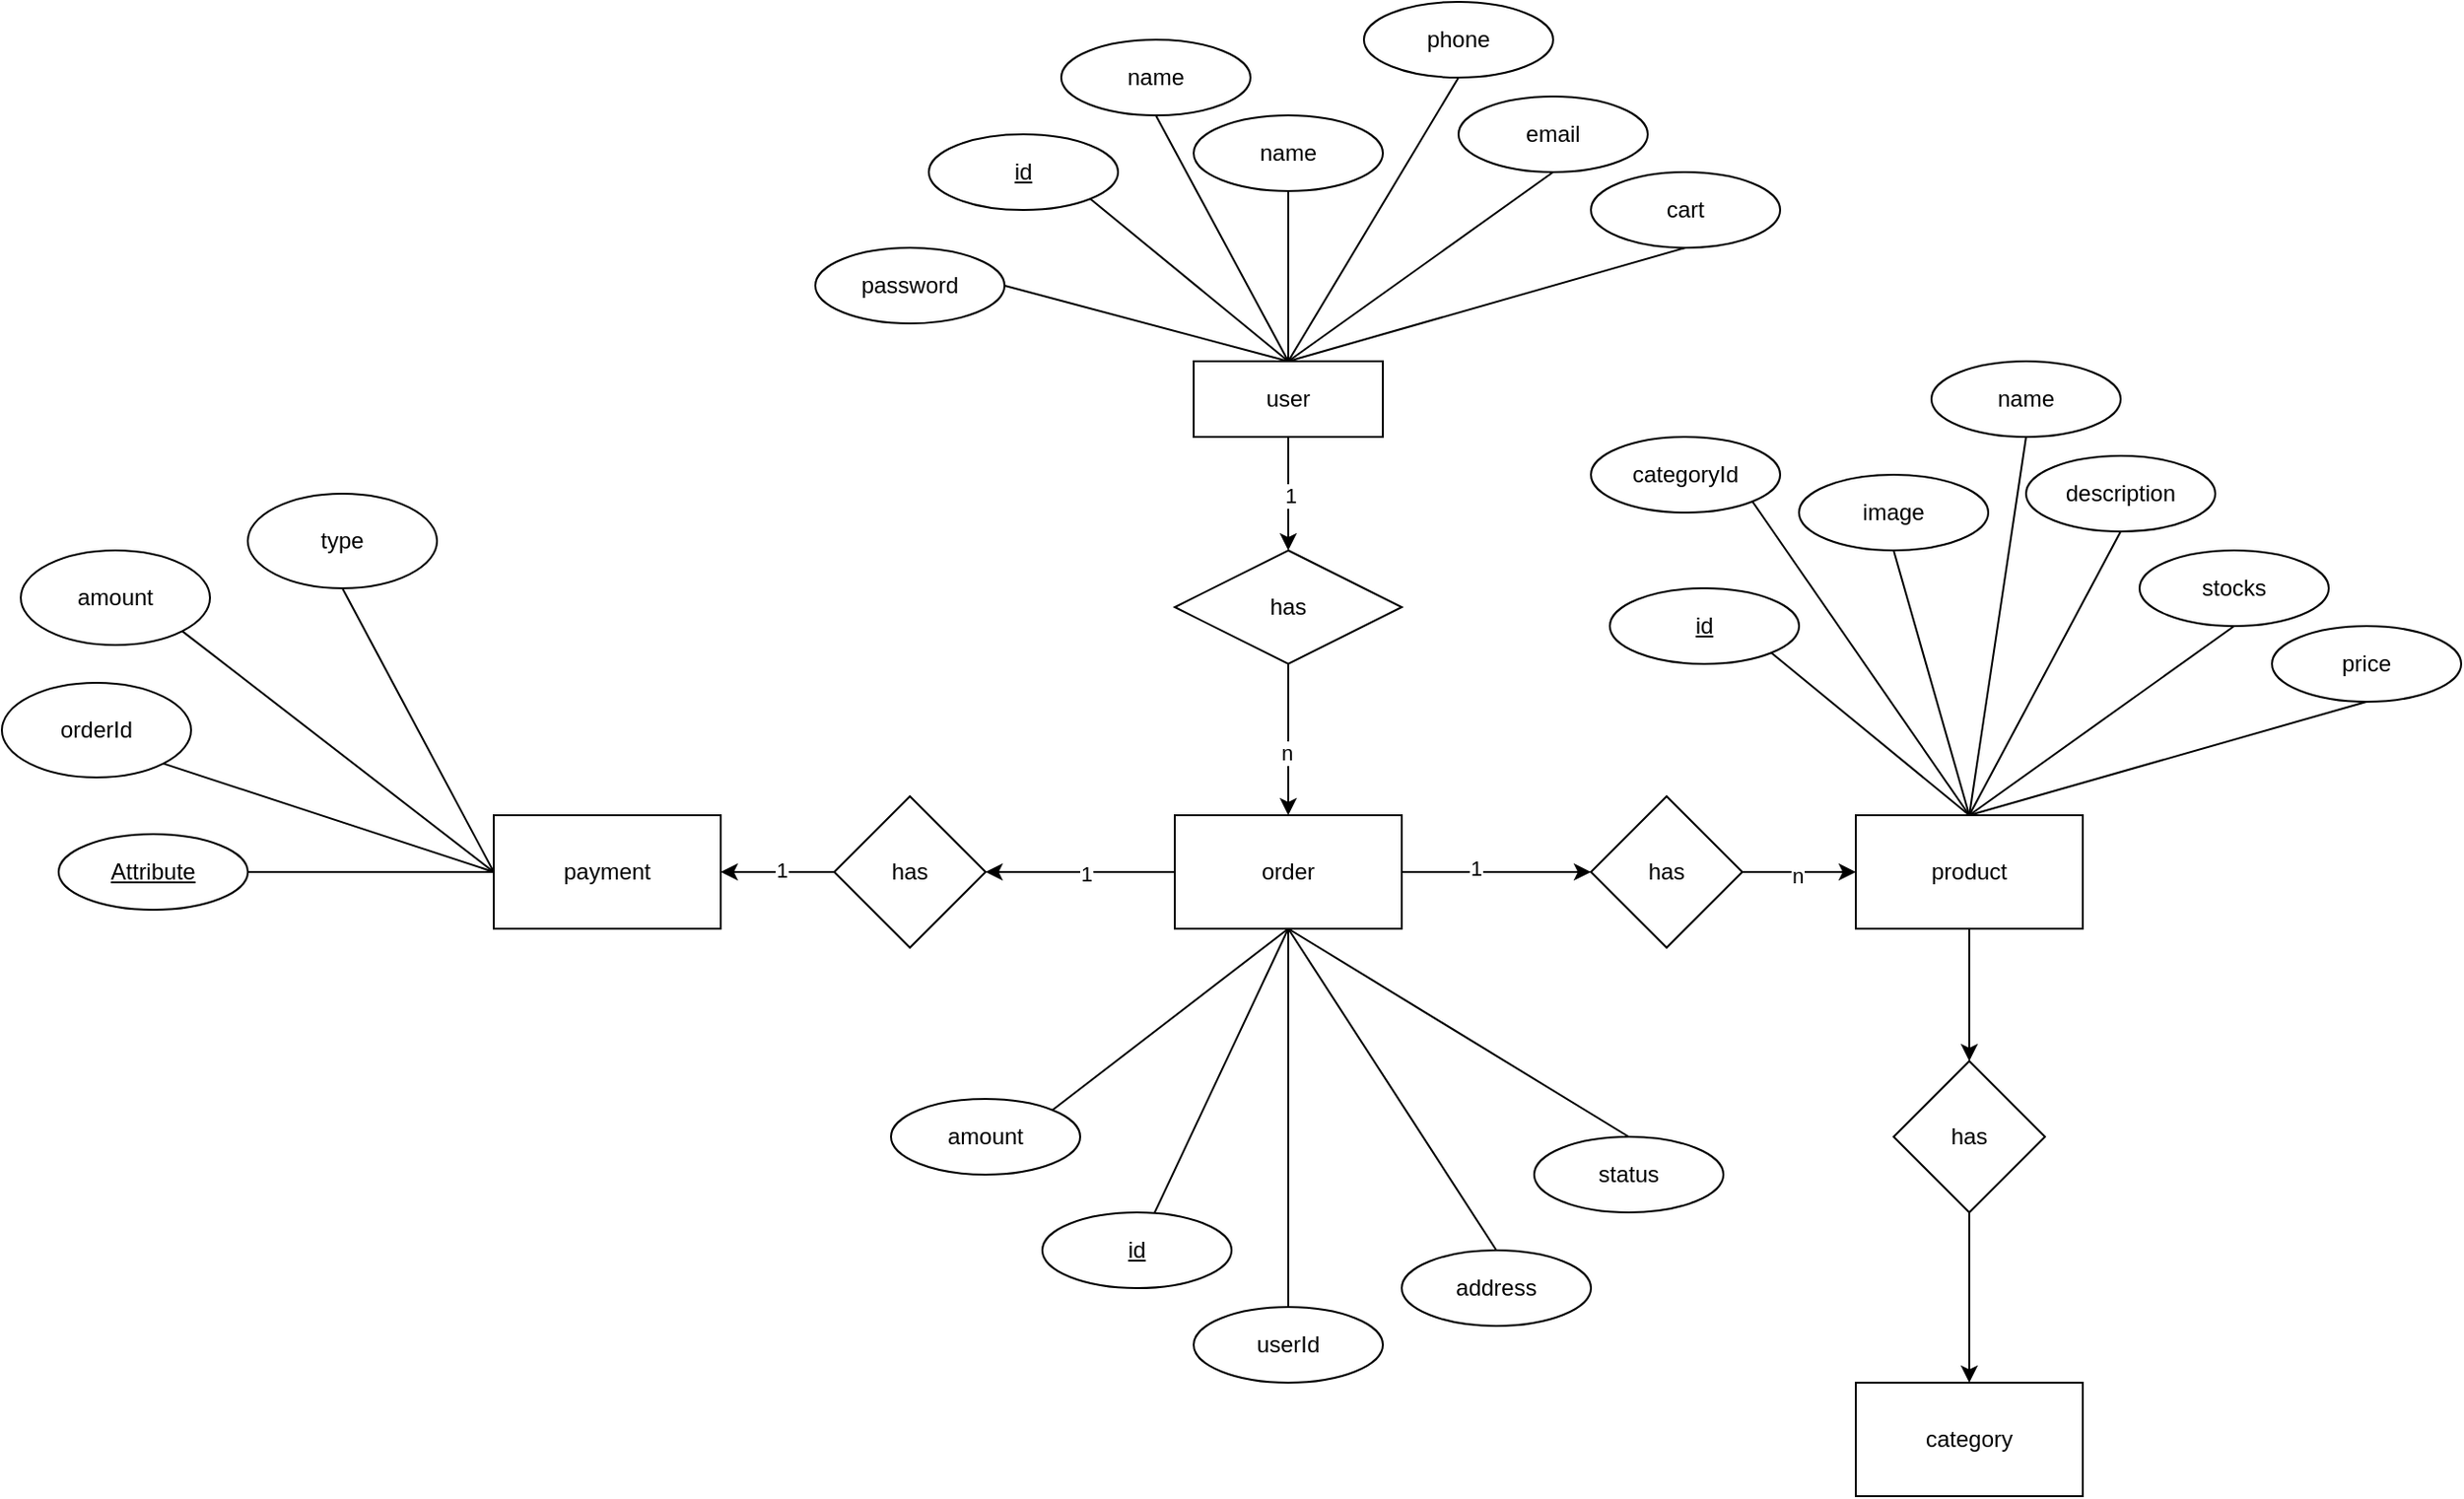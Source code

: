 <mxfile version="24.0.6" type="github">
  <diagram id="R2lEEEUBdFMjLlhIrx00" name="Page-1">
    <mxGraphModel dx="2109" dy="673" grid="1" gridSize="10" guides="1" tooltips="1" connect="1" arrows="1" fold="1" page="1" pageScale="1" pageWidth="850" pageHeight="1100" math="0" shadow="0" extFonts="Permanent Marker^https://fonts.googleapis.com/css?family=Permanent+Marker">
      <root>
        <mxCell id="0" />
        <mxCell id="1" parent="0" />
        <mxCell id="UcPua-DJIdnO7vjkErRE-59" value="" style="edgeStyle=orthogonalEdgeStyle;rounded=0;orthogonalLoop=1;jettySize=auto;html=1;" edge="1" parent="1" source="UcPua-DJIdnO7vjkErRE-25" target="UcPua-DJIdnO7vjkErRE-57">
          <mxGeometry relative="1" as="geometry" />
        </mxCell>
        <mxCell id="UcPua-DJIdnO7vjkErRE-60" value="1" style="edgeLabel;html=1;align=center;verticalAlign=middle;resizable=0;points=[];" vertex="1" connectable="0" parent="UcPua-DJIdnO7vjkErRE-59">
          <mxGeometry x="0.028" y="1" relative="1" as="geometry">
            <mxPoint as="offset" />
          </mxGeometry>
        </mxCell>
        <mxCell id="UcPua-DJIdnO7vjkErRE-25" value="user" style="whiteSpace=wrap;html=1;align=center;" vertex="1" parent="1">
          <mxGeometry x="360" y="190" width="100" height="40" as="geometry" />
        </mxCell>
        <mxCell id="UcPua-DJIdnO7vjkErRE-26" value="id" style="ellipse;whiteSpace=wrap;html=1;align=center;fontStyle=4;" vertex="1" parent="1">
          <mxGeometry x="220" y="70" width="100" height="40" as="geometry" />
        </mxCell>
        <mxCell id="UcPua-DJIdnO7vjkErRE-28" value="" style="endArrow=none;html=1;rounded=0;exitX=1;exitY=1;exitDx=0;exitDy=0;entryX=0.5;entryY=0;entryDx=0;entryDy=0;" edge="1" parent="1" source="UcPua-DJIdnO7vjkErRE-26" target="UcPua-DJIdnO7vjkErRE-25">
          <mxGeometry relative="1" as="geometry">
            <mxPoint x="330" y="210" as="sourcePoint" />
            <mxPoint x="490" y="210" as="targetPoint" />
          </mxGeometry>
        </mxCell>
        <mxCell id="UcPua-DJIdnO7vjkErRE-41" value="name" style="ellipse;whiteSpace=wrap;html=1;align=center;" vertex="1" parent="1">
          <mxGeometry x="290" y="20" width="100" height="40" as="geometry" />
        </mxCell>
        <mxCell id="UcPua-DJIdnO7vjkErRE-42" value="" style="endArrow=none;html=1;rounded=0;exitX=0.5;exitY=1;exitDx=0;exitDy=0;" edge="1" parent="1" source="UcPua-DJIdnO7vjkErRE-41">
          <mxGeometry relative="1" as="geometry">
            <mxPoint x="420" y="110" as="sourcePoint" />
            <mxPoint x="410" y="190" as="targetPoint" />
          </mxGeometry>
        </mxCell>
        <mxCell id="UcPua-DJIdnO7vjkErRE-43" value="name" style="ellipse;whiteSpace=wrap;html=1;align=center;" vertex="1" parent="1">
          <mxGeometry x="360" y="60" width="100" height="40" as="geometry" />
        </mxCell>
        <mxCell id="UcPua-DJIdnO7vjkErRE-44" value="" style="endArrow=none;html=1;rounded=0;exitX=0.5;exitY=1;exitDx=0;exitDy=0;" edge="1" parent="1" source="UcPua-DJIdnO7vjkErRE-43">
          <mxGeometry relative="1" as="geometry">
            <mxPoint x="545" y="100" as="sourcePoint" />
            <mxPoint x="410" y="190" as="targetPoint" />
          </mxGeometry>
        </mxCell>
        <mxCell id="UcPua-DJIdnO7vjkErRE-45" value="phone" style="ellipse;whiteSpace=wrap;html=1;align=center;" vertex="1" parent="1">
          <mxGeometry x="450" width="100" height="40" as="geometry" />
        </mxCell>
        <mxCell id="UcPua-DJIdnO7vjkErRE-46" value="" style="endArrow=none;html=1;rounded=0;exitX=0.5;exitY=1;exitDx=0;exitDy=0;entryX=0.5;entryY=0;entryDx=0;entryDy=0;" edge="1" source="UcPua-DJIdnO7vjkErRE-45" parent="1" target="UcPua-DJIdnO7vjkErRE-25">
          <mxGeometry relative="1" as="geometry">
            <mxPoint x="635" y="90" as="sourcePoint" />
            <mxPoint x="500" y="180" as="targetPoint" />
          </mxGeometry>
        </mxCell>
        <mxCell id="UcPua-DJIdnO7vjkErRE-47" value="email" style="ellipse;whiteSpace=wrap;html=1;align=center;" vertex="1" parent="1">
          <mxGeometry x="500" y="50" width="100" height="40" as="geometry" />
        </mxCell>
        <mxCell id="UcPua-DJIdnO7vjkErRE-48" value="" style="endArrow=none;html=1;rounded=0;exitX=0.5;exitY=1;exitDx=0;exitDy=0;" edge="1" source="UcPua-DJIdnO7vjkErRE-47" parent="1">
          <mxGeometry relative="1" as="geometry">
            <mxPoint x="735" y="140" as="sourcePoint" />
            <mxPoint x="410" y="190" as="targetPoint" />
          </mxGeometry>
        </mxCell>
        <mxCell id="UcPua-DJIdnO7vjkErRE-49" value="cart" style="ellipse;whiteSpace=wrap;html=1;align=center;" vertex="1" parent="1">
          <mxGeometry x="570" y="90" width="100" height="40" as="geometry" />
        </mxCell>
        <mxCell id="UcPua-DJIdnO7vjkErRE-50" value="" style="endArrow=none;html=1;rounded=0;exitX=0.5;exitY=1;exitDx=0;exitDy=0;entryX=0.5;entryY=0;entryDx=0;entryDy=0;" edge="1" source="UcPua-DJIdnO7vjkErRE-49" parent="1" target="UcPua-DJIdnO7vjkErRE-25">
          <mxGeometry relative="1" as="geometry">
            <mxPoint x="805" y="180" as="sourcePoint" />
            <mxPoint x="480" y="230" as="targetPoint" />
          </mxGeometry>
        </mxCell>
        <mxCell id="UcPua-DJIdnO7vjkErRE-54" value="password" style="ellipse;whiteSpace=wrap;html=1;align=center;" vertex="1" parent="1">
          <mxGeometry x="160" y="130" width="100" height="40" as="geometry" />
        </mxCell>
        <mxCell id="UcPua-DJIdnO7vjkErRE-55" value="" style="endArrow=none;html=1;rounded=0;exitX=1;exitY=0.5;exitDx=0;exitDy=0;entryX=0.5;entryY=0;entryDx=0;entryDy=0;" edge="1" source="UcPua-DJIdnO7vjkErRE-54" parent="1" target="UcPua-DJIdnO7vjkErRE-25">
          <mxGeometry relative="1" as="geometry">
            <mxPoint x="430" y="120" as="sourcePoint" />
            <mxPoint x="420" y="200" as="targetPoint" />
          </mxGeometry>
        </mxCell>
        <mxCell id="UcPua-DJIdnO7vjkErRE-64" value="" style="edgeStyle=orthogonalEdgeStyle;rounded=0;orthogonalLoop=1;jettySize=auto;html=1;" edge="1" parent="1" source="UcPua-DJIdnO7vjkErRE-57" target="UcPua-DJIdnO7vjkErRE-63">
          <mxGeometry relative="1" as="geometry" />
        </mxCell>
        <mxCell id="UcPua-DJIdnO7vjkErRE-77" value="n" style="edgeLabel;html=1;align=center;verticalAlign=middle;resizable=0;points=[];" vertex="1" connectable="0" parent="UcPua-DJIdnO7vjkErRE-64">
          <mxGeometry x="0.173" y="-1" relative="1" as="geometry">
            <mxPoint as="offset" />
          </mxGeometry>
        </mxCell>
        <mxCell id="UcPua-DJIdnO7vjkErRE-57" value="has" style="shape=rhombus;perimeter=rhombusPerimeter;whiteSpace=wrap;html=1;align=center;" vertex="1" parent="1">
          <mxGeometry x="350" y="290" width="120" height="60" as="geometry" />
        </mxCell>
        <mxCell id="UcPua-DJIdnO7vjkErRE-66" value="" style="edgeStyle=orthogonalEdgeStyle;rounded=0;orthogonalLoop=1;jettySize=auto;html=1;" edge="1" parent="1" source="UcPua-DJIdnO7vjkErRE-63" target="UcPua-DJIdnO7vjkErRE-65">
          <mxGeometry relative="1" as="geometry" />
        </mxCell>
        <mxCell id="UcPua-DJIdnO7vjkErRE-80" value="1" style="edgeLabel;html=1;align=center;verticalAlign=middle;resizable=0;points=[];" vertex="1" connectable="0" parent="UcPua-DJIdnO7vjkErRE-66">
          <mxGeometry x="-0.049" y="1" relative="1" as="geometry">
            <mxPoint as="offset" />
          </mxGeometry>
        </mxCell>
        <mxCell id="UcPua-DJIdnO7vjkErRE-70" value="" style="edgeStyle=orthogonalEdgeStyle;rounded=0;orthogonalLoop=1;jettySize=auto;html=1;" edge="1" parent="1" source="UcPua-DJIdnO7vjkErRE-63" target="UcPua-DJIdnO7vjkErRE-69">
          <mxGeometry relative="1" as="geometry" />
        </mxCell>
        <mxCell id="UcPua-DJIdnO7vjkErRE-78" value="1" style="edgeLabel;html=1;align=center;verticalAlign=middle;resizable=0;points=[];" vertex="1" connectable="0" parent="UcPua-DJIdnO7vjkErRE-70">
          <mxGeometry x="-0.235" y="2" relative="1" as="geometry">
            <mxPoint as="offset" />
          </mxGeometry>
        </mxCell>
        <mxCell id="UcPua-DJIdnO7vjkErRE-63" value="order" style="whiteSpace=wrap;html=1;" vertex="1" parent="1">
          <mxGeometry x="350" y="430" width="120" height="60" as="geometry" />
        </mxCell>
        <mxCell id="UcPua-DJIdnO7vjkErRE-68" value="" style="edgeStyle=orthogonalEdgeStyle;rounded=0;orthogonalLoop=1;jettySize=auto;html=1;" edge="1" parent="1" source="UcPua-DJIdnO7vjkErRE-65" target="UcPua-DJIdnO7vjkErRE-67">
          <mxGeometry relative="1" as="geometry" />
        </mxCell>
        <mxCell id="UcPua-DJIdnO7vjkErRE-81" value="1" style="edgeLabel;html=1;align=center;verticalAlign=middle;resizable=0;points=[];" vertex="1" connectable="0" parent="UcPua-DJIdnO7vjkErRE-68">
          <mxGeometry x="-0.061" y="-1" relative="1" as="geometry">
            <mxPoint as="offset" />
          </mxGeometry>
        </mxCell>
        <mxCell id="UcPua-DJIdnO7vjkErRE-65" value="has" style="rhombus;whiteSpace=wrap;html=1;" vertex="1" parent="1">
          <mxGeometry x="170" y="420" width="80" height="80" as="geometry" />
        </mxCell>
        <mxCell id="UcPua-DJIdnO7vjkErRE-67" value="payment" style="whiteSpace=wrap;html=1;" vertex="1" parent="1">
          <mxGeometry x="-10" y="430" width="120" height="60" as="geometry" />
        </mxCell>
        <mxCell id="UcPua-DJIdnO7vjkErRE-72" value="" style="edgeStyle=orthogonalEdgeStyle;rounded=0;orthogonalLoop=1;jettySize=auto;html=1;" edge="1" parent="1" source="UcPua-DJIdnO7vjkErRE-69" target="UcPua-DJIdnO7vjkErRE-71">
          <mxGeometry relative="1" as="geometry" />
        </mxCell>
        <mxCell id="UcPua-DJIdnO7vjkErRE-79" value="n" style="edgeLabel;html=1;align=center;verticalAlign=middle;resizable=0;points=[];" vertex="1" connectable="0" parent="UcPua-DJIdnO7vjkErRE-72">
          <mxGeometry x="-0.047" y="-2" relative="1" as="geometry">
            <mxPoint as="offset" />
          </mxGeometry>
        </mxCell>
        <mxCell id="UcPua-DJIdnO7vjkErRE-69" value="has" style="rhombus;whiteSpace=wrap;html=1;" vertex="1" parent="1">
          <mxGeometry x="570" y="420" width="80" height="80" as="geometry" />
        </mxCell>
        <mxCell id="UcPua-DJIdnO7vjkErRE-74" value="" style="edgeStyle=orthogonalEdgeStyle;rounded=0;orthogonalLoop=1;jettySize=auto;html=1;" edge="1" parent="1" source="UcPua-DJIdnO7vjkErRE-71" target="UcPua-DJIdnO7vjkErRE-73">
          <mxGeometry relative="1" as="geometry" />
        </mxCell>
        <mxCell id="UcPua-DJIdnO7vjkErRE-71" value="product" style="whiteSpace=wrap;html=1;" vertex="1" parent="1">
          <mxGeometry x="710" y="430" width="120" height="60" as="geometry" />
        </mxCell>
        <mxCell id="UcPua-DJIdnO7vjkErRE-76" value="" style="edgeStyle=orthogonalEdgeStyle;rounded=0;orthogonalLoop=1;jettySize=auto;html=1;" edge="1" parent="1" source="UcPua-DJIdnO7vjkErRE-73" target="UcPua-DJIdnO7vjkErRE-75">
          <mxGeometry relative="1" as="geometry" />
        </mxCell>
        <mxCell id="UcPua-DJIdnO7vjkErRE-73" value="has" style="rhombus;whiteSpace=wrap;html=1;" vertex="1" parent="1">
          <mxGeometry x="730" y="560" width="80" height="80" as="geometry" />
        </mxCell>
        <mxCell id="UcPua-DJIdnO7vjkErRE-75" value="category" style="whiteSpace=wrap;html=1;" vertex="1" parent="1">
          <mxGeometry x="710" y="730" width="120" height="60" as="geometry" />
        </mxCell>
        <mxCell id="UcPua-DJIdnO7vjkErRE-110" value="id" style="ellipse;whiteSpace=wrap;html=1;align=center;fontStyle=4;" vertex="1" parent="1">
          <mxGeometry x="580" y="310" width="100" height="40" as="geometry" />
        </mxCell>
        <mxCell id="UcPua-DJIdnO7vjkErRE-111" value="" style="endArrow=none;html=1;rounded=0;exitX=1;exitY=1;exitDx=0;exitDy=0;entryX=0.5;entryY=0;entryDx=0;entryDy=0;" edge="1" source="UcPua-DJIdnO7vjkErRE-110" parent="1">
          <mxGeometry relative="1" as="geometry">
            <mxPoint x="690" y="450" as="sourcePoint" />
            <mxPoint x="770" y="430" as="targetPoint" />
          </mxGeometry>
        </mxCell>
        <mxCell id="UcPua-DJIdnO7vjkErRE-114" value="name" style="ellipse;whiteSpace=wrap;html=1;align=center;" vertex="1" parent="1">
          <mxGeometry x="750" y="190" width="100" height="40" as="geometry" />
        </mxCell>
        <mxCell id="UcPua-DJIdnO7vjkErRE-115" value="" style="endArrow=none;html=1;rounded=0;exitX=0.5;exitY=1;exitDx=0;exitDy=0;" edge="1" source="UcPua-DJIdnO7vjkErRE-114" parent="1">
          <mxGeometry relative="1" as="geometry">
            <mxPoint x="905" y="340" as="sourcePoint" />
            <mxPoint x="770" y="430" as="targetPoint" />
          </mxGeometry>
        </mxCell>
        <mxCell id="UcPua-DJIdnO7vjkErRE-118" value="stocks" style="ellipse;whiteSpace=wrap;html=1;align=center;" vertex="1" parent="1">
          <mxGeometry x="860" y="290" width="100" height="40" as="geometry" />
        </mxCell>
        <mxCell id="UcPua-DJIdnO7vjkErRE-119" value="" style="endArrow=none;html=1;rounded=0;exitX=0.5;exitY=1;exitDx=0;exitDy=0;" edge="1" source="UcPua-DJIdnO7vjkErRE-118" parent="1">
          <mxGeometry relative="1" as="geometry">
            <mxPoint x="1095" y="380" as="sourcePoint" />
            <mxPoint x="770" y="430" as="targetPoint" />
          </mxGeometry>
        </mxCell>
        <mxCell id="UcPua-DJIdnO7vjkErRE-120" value="price" style="ellipse;whiteSpace=wrap;html=1;align=center;" vertex="1" parent="1">
          <mxGeometry x="930" y="330" width="100" height="40" as="geometry" />
        </mxCell>
        <mxCell id="UcPua-DJIdnO7vjkErRE-121" value="" style="endArrow=none;html=1;rounded=0;exitX=0.5;exitY=1;exitDx=0;exitDy=0;entryX=0.5;entryY=0;entryDx=0;entryDy=0;" edge="1" source="UcPua-DJIdnO7vjkErRE-120" parent="1">
          <mxGeometry relative="1" as="geometry">
            <mxPoint x="1165" y="420" as="sourcePoint" />
            <mxPoint x="770" y="430" as="targetPoint" />
          </mxGeometry>
        </mxCell>
        <mxCell id="UcPua-DJIdnO7vjkErRE-122" value="categoryId" style="ellipse;whiteSpace=wrap;html=1;align=center;" vertex="1" parent="1">
          <mxGeometry x="570" y="230" width="100" height="40" as="geometry" />
        </mxCell>
        <mxCell id="UcPua-DJIdnO7vjkErRE-123" value="" style="endArrow=none;html=1;rounded=0;exitX=1;exitY=1;exitDx=0;exitDy=0;entryX=0.5;entryY=0;entryDx=0;entryDy=0;" edge="1" source="UcPua-DJIdnO7vjkErRE-122" parent="1">
          <mxGeometry relative="1" as="geometry">
            <mxPoint x="790" y="360" as="sourcePoint" />
            <mxPoint x="770" y="430" as="targetPoint" />
          </mxGeometry>
        </mxCell>
        <mxCell id="UcPua-DJIdnO7vjkErRE-124" value="description" style="ellipse;whiteSpace=wrap;html=1;align=center;" vertex="1" parent="1">
          <mxGeometry x="800" y="240" width="100" height="40" as="geometry" />
        </mxCell>
        <mxCell id="UcPua-DJIdnO7vjkErRE-125" value="" style="endArrow=none;html=1;rounded=0;exitX=0.5;exitY=1;exitDx=0;exitDy=0;entryX=0.5;entryY=0;entryDx=0;entryDy=0;" edge="1" source="UcPua-DJIdnO7vjkErRE-124" parent="1" target="UcPua-DJIdnO7vjkErRE-71">
          <mxGeometry relative="1" as="geometry">
            <mxPoint x="1055" y="330" as="sourcePoint" />
            <mxPoint x="730" y="380" as="targetPoint" />
          </mxGeometry>
        </mxCell>
        <mxCell id="UcPua-DJIdnO7vjkErRE-126" value="image" style="ellipse;whiteSpace=wrap;html=1;align=center;" vertex="1" parent="1">
          <mxGeometry x="680" y="250" width="100" height="40" as="geometry" />
        </mxCell>
        <mxCell id="UcPua-DJIdnO7vjkErRE-127" value="" style="endArrow=none;html=1;rounded=0;exitX=0.5;exitY=1;exitDx=0;exitDy=0;entryX=0.5;entryY=0;entryDx=0;entryDy=0;" edge="1" source="UcPua-DJIdnO7vjkErRE-126" parent="1" target="UcPua-DJIdnO7vjkErRE-71">
          <mxGeometry relative="1" as="geometry">
            <mxPoint x="835" y="400" as="sourcePoint" />
            <mxPoint x="770" y="470" as="targetPoint" />
          </mxGeometry>
        </mxCell>
        <mxCell id="UcPua-DJIdnO7vjkErRE-128" value="Attribute" style="ellipse;whiteSpace=wrap;html=1;align=center;fontStyle=4;" vertex="1" parent="1">
          <mxGeometry x="-240" y="440" width="100" height="40" as="geometry" />
        </mxCell>
        <mxCell id="UcPua-DJIdnO7vjkErRE-131" value="" style="endArrow=none;html=1;rounded=0;exitX=1;exitY=0.5;exitDx=0;exitDy=0;" edge="1" parent="1" source="UcPua-DJIdnO7vjkErRE-128" target="UcPua-DJIdnO7vjkErRE-67">
          <mxGeometry relative="1" as="geometry">
            <mxPoint x="360" y="350" as="sourcePoint" />
            <mxPoint x="520" y="350" as="targetPoint" />
          </mxGeometry>
        </mxCell>
        <mxCell id="UcPua-DJIdnO7vjkErRE-134" value="orderId" style="ellipse;whiteSpace=wrap;html=1;align=center;" vertex="1" parent="1">
          <mxGeometry x="-270" y="360" width="100" height="50" as="geometry" />
        </mxCell>
        <mxCell id="UcPua-DJIdnO7vjkErRE-135" value="" style="endArrow=none;html=1;rounded=0;exitX=1;exitY=1;exitDx=0;exitDy=0;" edge="1" source="UcPua-DJIdnO7vjkErRE-134" parent="1">
          <mxGeometry relative="1" as="geometry">
            <mxPoint x="-150" y="340" as="sourcePoint" />
            <mxPoint x="-10" y="460" as="targetPoint" />
          </mxGeometry>
        </mxCell>
        <mxCell id="UcPua-DJIdnO7vjkErRE-136" value="amount" style="ellipse;whiteSpace=wrap;html=1;align=center;" vertex="1" parent="1">
          <mxGeometry x="-260" y="290" width="100" height="50" as="geometry" />
        </mxCell>
        <mxCell id="UcPua-DJIdnO7vjkErRE-137" value="" style="endArrow=none;html=1;rounded=0;exitX=1;exitY=1;exitDx=0;exitDy=0;entryX=0;entryY=0.5;entryDx=0;entryDy=0;" edge="1" source="UcPua-DJIdnO7vjkErRE-136" parent="1" target="UcPua-DJIdnO7vjkErRE-67">
          <mxGeometry relative="1" as="geometry">
            <mxPoint x="-140" y="270" as="sourcePoint" />
            <mxPoint y="390" as="targetPoint" />
          </mxGeometry>
        </mxCell>
        <mxCell id="UcPua-DJIdnO7vjkErRE-138" value="type" style="ellipse;whiteSpace=wrap;html=1;align=center;" vertex="1" parent="1">
          <mxGeometry x="-140" y="260" width="100" height="50" as="geometry" />
        </mxCell>
        <mxCell id="UcPua-DJIdnO7vjkErRE-139" value="" style="endArrow=none;html=1;rounded=0;exitX=0.5;exitY=1;exitDx=0;exitDy=0;entryX=0;entryY=0.5;entryDx=0;entryDy=0;" edge="1" source="UcPua-DJIdnO7vjkErRE-138" parent="1" target="UcPua-DJIdnO7vjkErRE-67">
          <mxGeometry relative="1" as="geometry">
            <mxPoint x="-20" y="240" as="sourcePoint" />
            <mxPoint x="110" y="430" as="targetPoint" />
          </mxGeometry>
        </mxCell>
        <mxCell id="UcPua-DJIdnO7vjkErRE-140" value="id" style="ellipse;whiteSpace=wrap;html=1;align=center;fontStyle=4;direction=east;" vertex="1" parent="1">
          <mxGeometry x="280" y="640" width="100" height="40" as="geometry" />
        </mxCell>
        <mxCell id="UcPua-DJIdnO7vjkErRE-141" value="" style="endArrow=none;html=1;rounded=0;entryX=0.5;entryY=1;entryDx=0;entryDy=0;" edge="1" source="UcPua-DJIdnO7vjkErRE-140" parent="1" target="UcPua-DJIdnO7vjkErRE-63">
          <mxGeometry relative="1" as="geometry">
            <mxPoint x="310" y="780" as="sourcePoint" />
            <mxPoint x="390" y="760" as="targetPoint" />
          </mxGeometry>
        </mxCell>
        <mxCell id="UcPua-DJIdnO7vjkErRE-142" value="userId" style="ellipse;whiteSpace=wrap;html=1;align=center;direction=east;" vertex="1" parent="1">
          <mxGeometry x="360" y="690" width="100" height="40" as="geometry" />
        </mxCell>
        <mxCell id="UcPua-DJIdnO7vjkErRE-143" value="" style="endArrow=none;html=1;rounded=0;exitX=0.5;exitY=0;exitDx=0;exitDy=0;entryX=0.5;entryY=1;entryDx=0;entryDy=0;" edge="1" source="UcPua-DJIdnO7vjkErRE-142" parent="1" target="UcPua-DJIdnO7vjkErRE-63">
          <mxGeometry relative="1" as="geometry">
            <mxPoint x="400" y="680" as="sourcePoint" />
            <mxPoint x="390" y="760" as="targetPoint" />
          </mxGeometry>
        </mxCell>
        <mxCell id="UcPua-DJIdnO7vjkErRE-144" value="address" style="ellipse;whiteSpace=wrap;html=1;align=center;direction=east;" vertex="1" parent="1">
          <mxGeometry x="470" y="660" width="100" height="40" as="geometry" />
        </mxCell>
        <mxCell id="UcPua-DJIdnO7vjkErRE-145" value="" style="endArrow=none;html=1;rounded=0;exitX=0.5;exitY=0;exitDx=0;exitDy=0;entryX=0.5;entryY=1;entryDx=0;entryDy=0;" edge="1" source="UcPua-DJIdnO7vjkErRE-144" parent="1" target="UcPua-DJIdnO7vjkErRE-63">
          <mxGeometry relative="1" as="geometry">
            <mxPoint x="525" y="670" as="sourcePoint" />
            <mxPoint x="390" y="760" as="targetPoint" />
          </mxGeometry>
        </mxCell>
        <mxCell id="UcPua-DJIdnO7vjkErRE-146" value="status" style="ellipse;whiteSpace=wrap;html=1;align=center;direction=east;" vertex="1" parent="1">
          <mxGeometry x="540" y="600" width="100" height="40" as="geometry" />
        </mxCell>
        <mxCell id="UcPua-DJIdnO7vjkErRE-147" value="" style="endArrow=none;html=1;rounded=0;exitX=0.5;exitY=0;exitDx=0;exitDy=0;entryX=0.5;entryY=1;entryDx=0;entryDy=0;" edge="1" source="UcPua-DJIdnO7vjkErRE-146" parent="1" target="UcPua-DJIdnO7vjkErRE-63">
          <mxGeometry relative="1" as="geometry">
            <mxPoint x="615" y="660" as="sourcePoint" />
            <mxPoint x="390" y="760" as="targetPoint" />
          </mxGeometry>
        </mxCell>
        <mxCell id="UcPua-DJIdnO7vjkErRE-152" value="amount" style="ellipse;whiteSpace=wrap;html=1;align=center;direction=east;" vertex="1" parent="1">
          <mxGeometry x="200" y="580" width="100" height="40" as="geometry" />
        </mxCell>
        <mxCell id="UcPua-DJIdnO7vjkErRE-153" value="" style="endArrow=none;html=1;rounded=0;exitX=1;exitY=0;exitDx=0;exitDy=0;entryX=0.5;entryY=1;entryDx=0;entryDy=0;" edge="1" source="UcPua-DJIdnO7vjkErRE-152" parent="1" target="UcPua-DJIdnO7vjkErRE-63">
          <mxGeometry relative="1" as="geometry">
            <mxPoint x="410" y="690" as="sourcePoint" />
            <mxPoint x="390" y="760" as="targetPoint" />
          </mxGeometry>
        </mxCell>
      </root>
    </mxGraphModel>
  </diagram>
</mxfile>
